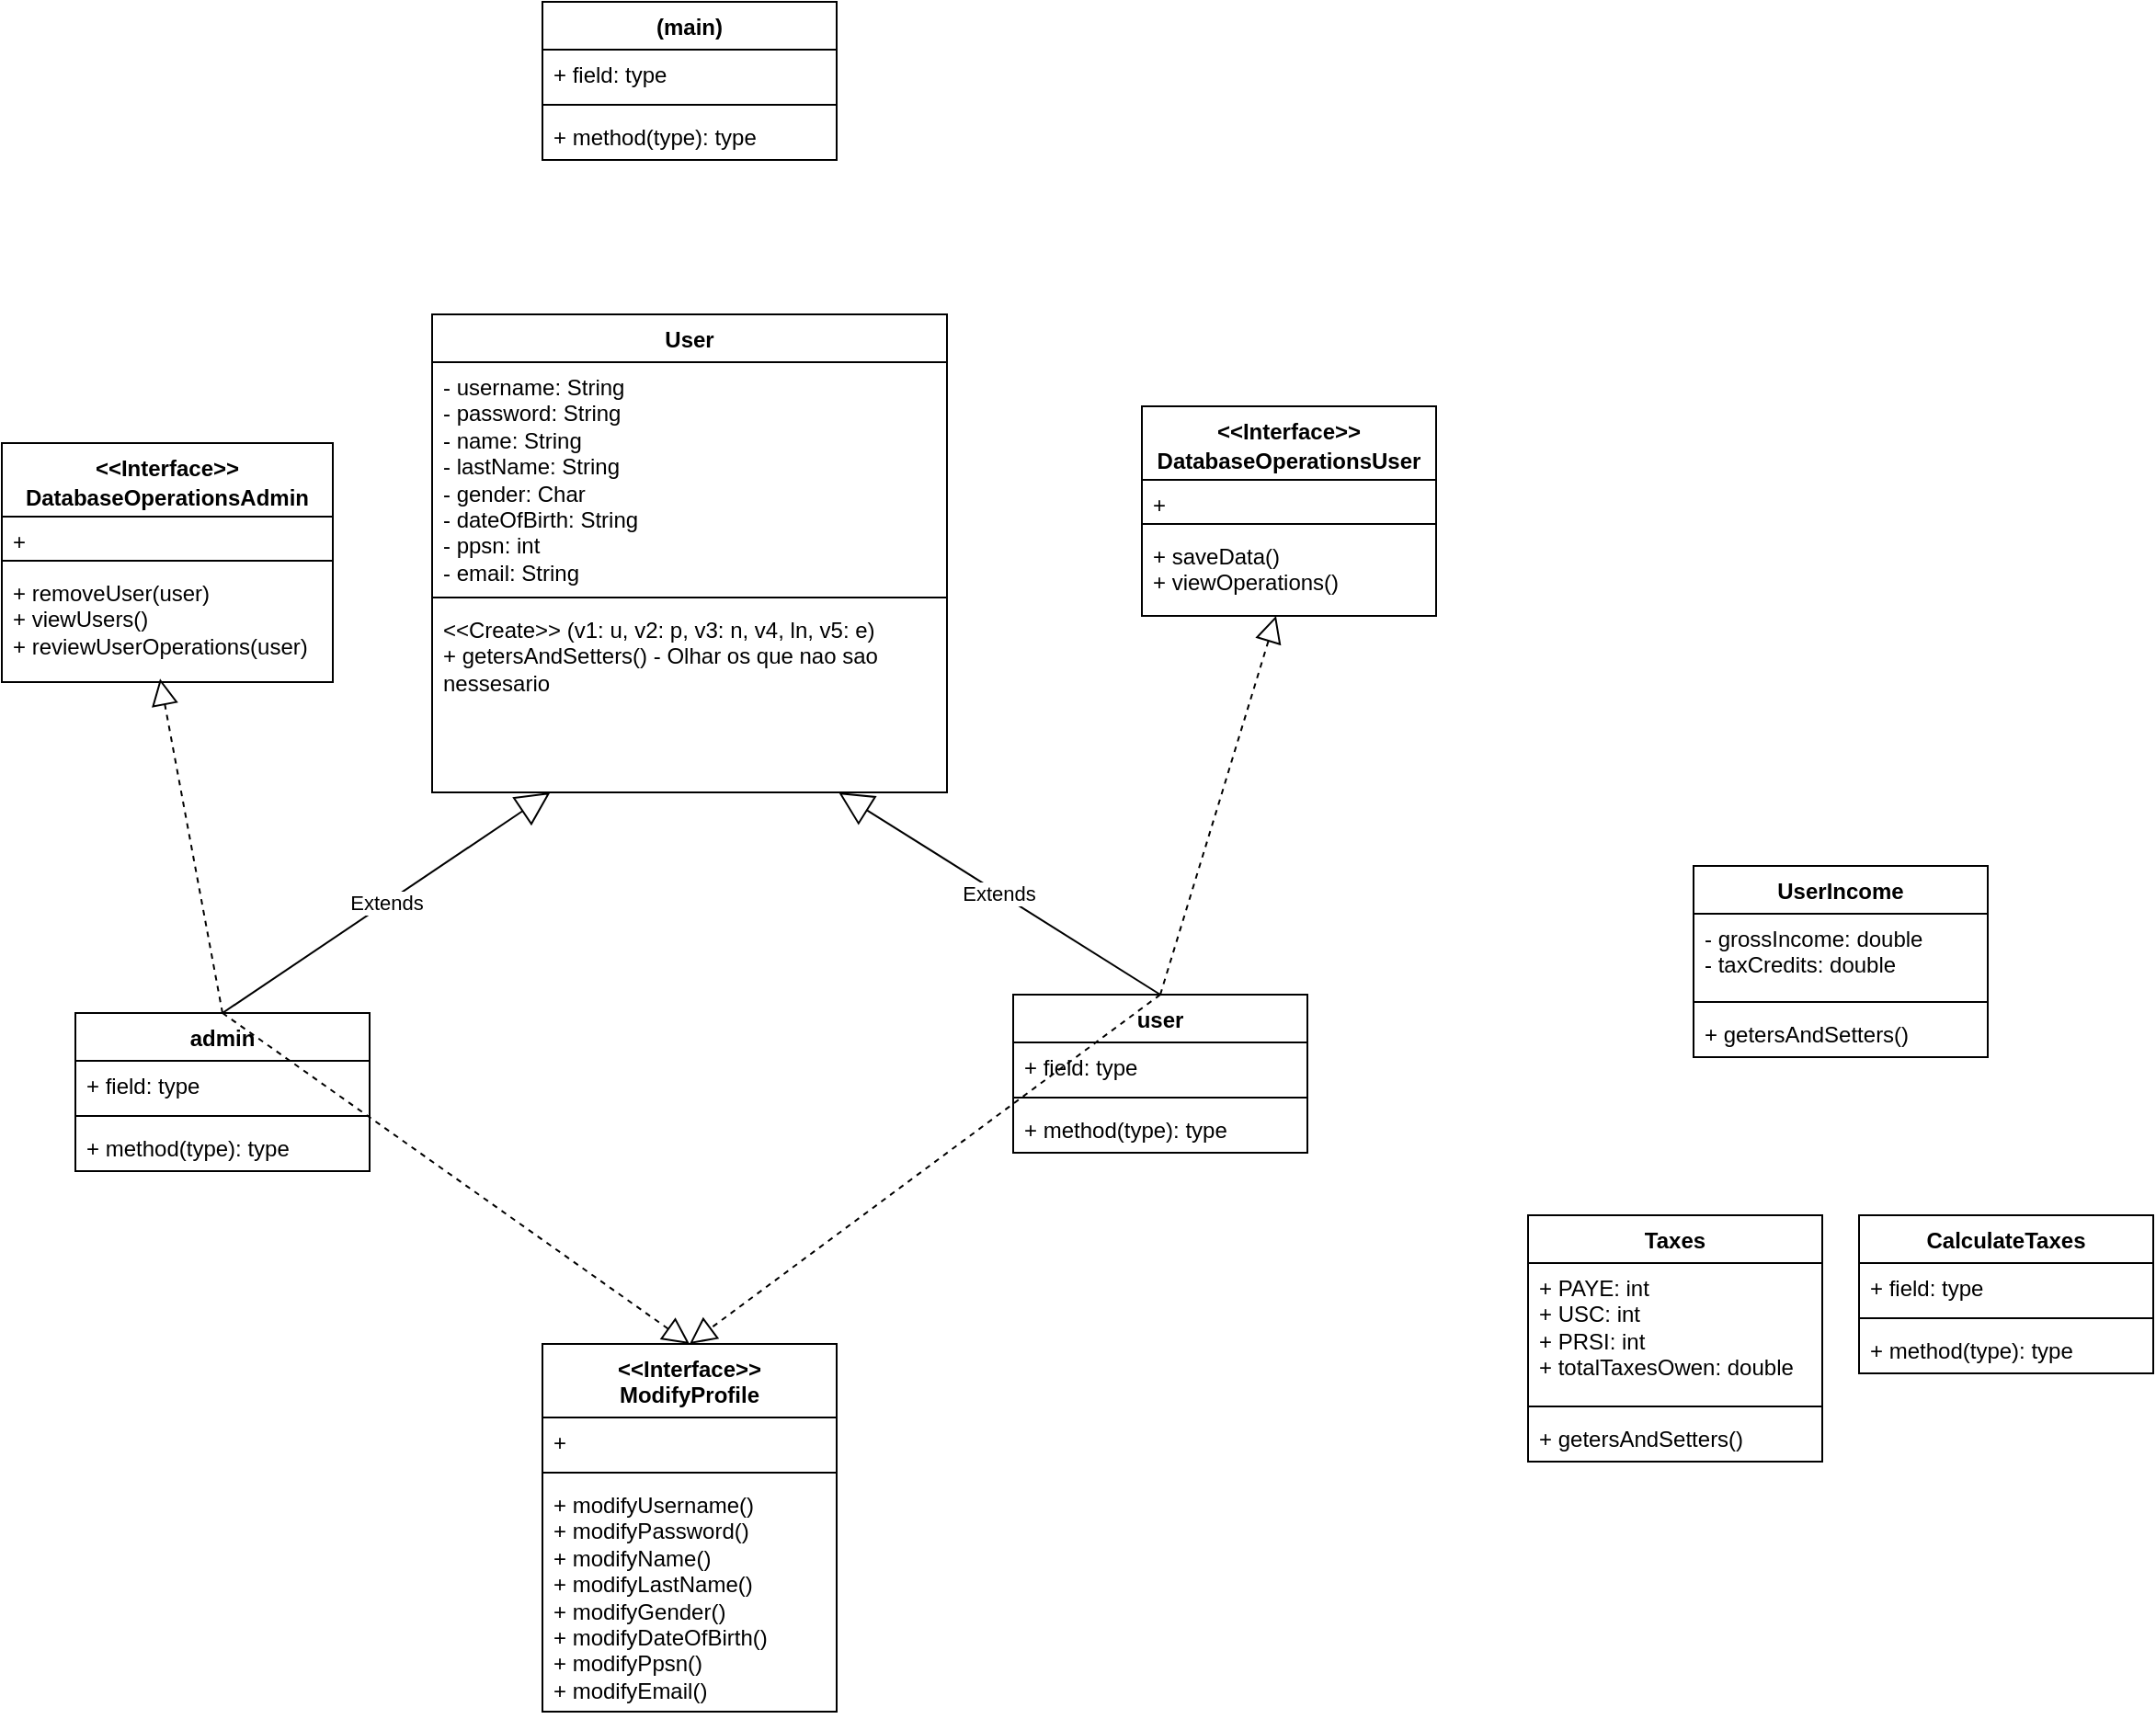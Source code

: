 <mxfile version="22.1.4" type="github">
  <diagram name="Page-1" id="M-RLzAj2AMlfBaLc5TPs">
    <mxGraphModel dx="1272" dy="550" grid="1" gridSize="10" guides="1" tooltips="1" connect="1" arrows="1" fold="1" page="1" pageScale="1" pageWidth="1600" pageHeight="1200" math="0" shadow="0">
      <root>
        <mxCell id="0" />
        <mxCell id="1" parent="0" />
        <mxCell id="FfvsWTbLaAqbSTWe4wbG-1" value="(main)" style="swimlane;fontStyle=1;align=center;verticalAlign=top;childLayout=stackLayout;horizontal=1;startSize=26;horizontalStack=0;resizeParent=1;resizeParentMax=0;resizeLast=0;collapsible=1;marginBottom=0;whiteSpace=wrap;html=1;" parent="1" vertex="1">
          <mxGeometry x="334" y="120" width="160" height="86" as="geometry">
            <mxRectangle x="90" y="140" width="100" height="30" as="alternateBounds" />
          </mxGeometry>
        </mxCell>
        <mxCell id="FfvsWTbLaAqbSTWe4wbG-2" value="+ field: type" style="text;strokeColor=none;fillColor=none;align=left;verticalAlign=top;spacingLeft=4;spacingRight=4;overflow=hidden;rotatable=0;points=[[0,0.5],[1,0.5]];portConstraint=eastwest;whiteSpace=wrap;html=1;" parent="FfvsWTbLaAqbSTWe4wbG-1" vertex="1">
          <mxGeometry y="26" width="160" height="26" as="geometry" />
        </mxCell>
        <mxCell id="FfvsWTbLaAqbSTWe4wbG-3" value="" style="line;strokeWidth=1;fillColor=none;align=left;verticalAlign=middle;spacingTop=-1;spacingLeft=3;spacingRight=3;rotatable=0;labelPosition=right;points=[];portConstraint=eastwest;strokeColor=inherit;" parent="FfvsWTbLaAqbSTWe4wbG-1" vertex="1">
          <mxGeometry y="52" width="160" height="8" as="geometry" />
        </mxCell>
        <mxCell id="FfvsWTbLaAqbSTWe4wbG-4" value="+ method(type): type" style="text;strokeColor=none;fillColor=none;align=left;verticalAlign=top;spacingLeft=4;spacingRight=4;overflow=hidden;rotatable=0;points=[[0,0.5],[1,0.5]];portConstraint=eastwest;whiteSpace=wrap;html=1;" parent="FfvsWTbLaAqbSTWe4wbG-1" vertex="1">
          <mxGeometry y="60" width="160" height="26" as="geometry" />
        </mxCell>
        <mxCell id="FfvsWTbLaAqbSTWe4wbG-5" value="User" style="swimlane;fontStyle=1;align=center;verticalAlign=top;childLayout=stackLayout;horizontal=1;startSize=26;horizontalStack=0;resizeParent=1;resizeParentMax=0;resizeLast=0;collapsible=1;marginBottom=0;whiteSpace=wrap;html=1;" parent="1" vertex="1">
          <mxGeometry x="274" y="290" width="280" height="260" as="geometry" />
        </mxCell>
        <mxCell id="FfvsWTbLaAqbSTWe4wbG-6" value="- username: String&lt;br&gt;- password: String&lt;br&gt;- name: String&lt;br&gt;- lastName: String&lt;br&gt;- gender: Char&lt;br&gt;- dateOfBirth: String&lt;br&gt;- ppsn: int&lt;br&gt;- email: String" style="text;strokeColor=none;fillColor=none;align=left;verticalAlign=top;spacingLeft=4;spacingRight=4;overflow=hidden;rotatable=0;points=[[0,0.5],[1,0.5]];portConstraint=eastwest;whiteSpace=wrap;html=1;" parent="FfvsWTbLaAqbSTWe4wbG-5" vertex="1">
          <mxGeometry y="26" width="280" height="124" as="geometry" />
        </mxCell>
        <mxCell id="FfvsWTbLaAqbSTWe4wbG-7" value="" style="line;strokeWidth=1;fillColor=none;align=left;verticalAlign=middle;spacingTop=-1;spacingLeft=3;spacingRight=3;rotatable=0;labelPosition=right;points=[];portConstraint=eastwest;strokeColor=inherit;" parent="FfvsWTbLaAqbSTWe4wbG-5" vertex="1">
          <mxGeometry y="150" width="280" height="8" as="geometry" />
        </mxCell>
        <mxCell id="FfvsWTbLaAqbSTWe4wbG-8" value="&amp;lt;&amp;lt;Create&amp;gt;&amp;gt; (v1: u, v2: p, v3: n, v4, ln, v5: e)&lt;br&gt;+ getersAndSetters() - Olhar os que nao sao nessesario" style="text;strokeColor=none;fillColor=none;align=left;verticalAlign=top;spacingLeft=4;spacingRight=4;overflow=hidden;rotatable=0;points=[[0,0.5],[1,0.5]];portConstraint=eastwest;whiteSpace=wrap;html=1;" parent="FfvsWTbLaAqbSTWe4wbG-5" vertex="1">
          <mxGeometry y="158" width="280" height="102" as="geometry" />
        </mxCell>
        <mxCell id="FfvsWTbLaAqbSTWe4wbG-9" value="admin" style="swimlane;fontStyle=1;align=center;verticalAlign=top;childLayout=stackLayout;horizontal=1;startSize=26;horizontalStack=0;resizeParent=1;resizeParentMax=0;resizeLast=0;collapsible=1;marginBottom=0;whiteSpace=wrap;html=1;" parent="1" vertex="1">
          <mxGeometry x="80" y="670" width="160" height="86" as="geometry" />
        </mxCell>
        <mxCell id="FfvsWTbLaAqbSTWe4wbG-10" value="+ field: type" style="text;strokeColor=none;fillColor=none;align=left;verticalAlign=top;spacingLeft=4;spacingRight=4;overflow=hidden;rotatable=0;points=[[0,0.5],[1,0.5]];portConstraint=eastwest;whiteSpace=wrap;html=1;" parent="FfvsWTbLaAqbSTWe4wbG-9" vertex="1">
          <mxGeometry y="26" width="160" height="26" as="geometry" />
        </mxCell>
        <mxCell id="FfvsWTbLaAqbSTWe4wbG-11" value="" style="line;strokeWidth=1;fillColor=none;align=left;verticalAlign=middle;spacingTop=-1;spacingLeft=3;spacingRight=3;rotatable=0;labelPosition=right;points=[];portConstraint=eastwest;strokeColor=inherit;" parent="FfvsWTbLaAqbSTWe4wbG-9" vertex="1">
          <mxGeometry y="52" width="160" height="8" as="geometry" />
        </mxCell>
        <mxCell id="FfvsWTbLaAqbSTWe4wbG-12" value="+ method(type): type" style="text;strokeColor=none;fillColor=none;align=left;verticalAlign=top;spacingLeft=4;spacingRight=4;overflow=hidden;rotatable=0;points=[[0,0.5],[1,0.5]];portConstraint=eastwest;whiteSpace=wrap;html=1;" parent="FfvsWTbLaAqbSTWe4wbG-9" vertex="1">
          <mxGeometry y="60" width="160" height="26" as="geometry" />
        </mxCell>
        <mxCell id="FfvsWTbLaAqbSTWe4wbG-13" value="user" style="swimlane;fontStyle=1;align=center;verticalAlign=top;childLayout=stackLayout;horizontal=1;startSize=26;horizontalStack=0;resizeParent=1;resizeParentMax=0;resizeLast=0;collapsible=1;marginBottom=0;whiteSpace=wrap;html=1;" parent="1" vertex="1">
          <mxGeometry x="590" y="660" width="160" height="86" as="geometry" />
        </mxCell>
        <mxCell id="FfvsWTbLaAqbSTWe4wbG-14" value="+ field: type" style="text;strokeColor=none;fillColor=none;align=left;verticalAlign=top;spacingLeft=4;spacingRight=4;overflow=hidden;rotatable=0;points=[[0,0.5],[1,0.5]];portConstraint=eastwest;whiteSpace=wrap;html=1;" parent="FfvsWTbLaAqbSTWe4wbG-13" vertex="1">
          <mxGeometry y="26" width="160" height="26" as="geometry" />
        </mxCell>
        <mxCell id="FfvsWTbLaAqbSTWe4wbG-15" value="" style="line;strokeWidth=1;fillColor=none;align=left;verticalAlign=middle;spacingTop=-1;spacingLeft=3;spacingRight=3;rotatable=0;labelPosition=right;points=[];portConstraint=eastwest;strokeColor=inherit;" parent="FfvsWTbLaAqbSTWe4wbG-13" vertex="1">
          <mxGeometry y="52" width="160" height="8" as="geometry" />
        </mxCell>
        <mxCell id="FfvsWTbLaAqbSTWe4wbG-16" value="+ method(type): type" style="text;strokeColor=none;fillColor=none;align=left;verticalAlign=top;spacingLeft=4;spacingRight=4;overflow=hidden;rotatable=0;points=[[0,0.5],[1,0.5]];portConstraint=eastwest;whiteSpace=wrap;html=1;" parent="FfvsWTbLaAqbSTWe4wbG-13" vertex="1">
          <mxGeometry y="60" width="160" height="26" as="geometry" />
        </mxCell>
        <mxCell id="FfvsWTbLaAqbSTWe4wbG-17" value="Extends" style="endArrow=block;endSize=16;endFill=0;html=1;rounded=0;exitX=0.5;exitY=0;exitDx=0;exitDy=0;" parent="1" source="FfvsWTbLaAqbSTWe4wbG-9" target="FfvsWTbLaAqbSTWe4wbG-8" edge="1">
          <mxGeometry width="160" relative="1" as="geometry">
            <mxPoint x="330" y="580" as="sourcePoint" />
            <mxPoint x="490" y="580" as="targetPoint" />
          </mxGeometry>
        </mxCell>
        <mxCell id="FfvsWTbLaAqbSTWe4wbG-19" value="&amp;lt;&amp;lt;Interface&amp;gt;&amp;gt;&lt;br&gt;DatabaseOperationsAdmin&lt;span style=&quot;color: rgb(255, 255, 255); font-family: &amp;quot;Söhne Mono&amp;quot;, Monaco, &amp;quot;Andale Mono&amp;quot;, &amp;quot;Ubuntu Mono&amp;quot;, monospace; font-size: 14px; font-weight: 400; text-align: left; background-color: rgb(0, 0, 0);&quot;&gt;&lt;/span&gt;" style="swimlane;fontStyle=1;align=center;verticalAlign=top;childLayout=stackLayout;horizontal=1;startSize=40;horizontalStack=0;resizeParent=1;resizeParentMax=0;resizeLast=0;collapsible=1;marginBottom=0;whiteSpace=wrap;html=1;" parent="1" vertex="1">
          <mxGeometry x="40" y="360" width="180" height="130" as="geometry" />
        </mxCell>
        <mxCell id="FfvsWTbLaAqbSTWe4wbG-20" value="+" style="text;strokeColor=none;fillColor=none;align=left;verticalAlign=top;spacingLeft=4;spacingRight=4;overflow=hidden;rotatable=0;points=[[0,0.5],[1,0.5]];portConstraint=eastwest;whiteSpace=wrap;html=1;" parent="FfvsWTbLaAqbSTWe4wbG-19" vertex="1">
          <mxGeometry y="40" width="180" height="20" as="geometry" />
        </mxCell>
        <mxCell id="FfvsWTbLaAqbSTWe4wbG-21" value="" style="line;strokeWidth=1;fillColor=none;align=left;verticalAlign=middle;spacingTop=-1;spacingLeft=3;spacingRight=3;rotatable=0;labelPosition=right;points=[];portConstraint=eastwest;strokeColor=inherit;" parent="FfvsWTbLaAqbSTWe4wbG-19" vertex="1">
          <mxGeometry y="60" width="180" height="8" as="geometry" />
        </mxCell>
        <mxCell id="FfvsWTbLaAqbSTWe4wbG-22" value="+ removeUser(user)&lt;br&gt;+ viewUsers()&lt;br&gt;+ reviewUserOperations(user)" style="text;strokeColor=none;fillColor=none;align=left;verticalAlign=top;spacingLeft=4;spacingRight=4;overflow=hidden;rotatable=0;points=[[0,0.5],[1,0.5]];portConstraint=eastwest;whiteSpace=wrap;html=1;" parent="FfvsWTbLaAqbSTWe4wbG-19" vertex="1">
          <mxGeometry y="68" width="180" height="62" as="geometry" />
        </mxCell>
        <mxCell id="j-LK9VLU8uHjj5R_PVYd-1" value="Extends" style="endArrow=block;endSize=16;endFill=0;html=1;rounded=0;exitX=0.5;exitY=0;exitDx=0;exitDy=0;" parent="1" source="FfvsWTbLaAqbSTWe4wbG-13" target="FfvsWTbLaAqbSTWe4wbG-8" edge="1">
          <mxGeometry width="160" relative="1" as="geometry">
            <mxPoint x="170" y="680" as="sourcePoint" />
            <mxPoint x="460" y="570" as="targetPoint" />
          </mxGeometry>
        </mxCell>
        <mxCell id="UEbPrkV6_T6bgaFJdcqH-5" value="&amp;lt;&amp;lt;Interface&amp;gt;&amp;gt;&lt;br&gt;DatabaseOperationsUser&lt;span style=&quot;color: rgb(255, 255, 255); font-family: &amp;quot;Söhne Mono&amp;quot;, Monaco, &amp;quot;Andale Mono&amp;quot;, &amp;quot;Ubuntu Mono&amp;quot;, monospace; font-size: 14px; font-weight: 400; text-align: left; background-color: rgb(0, 0, 0);&quot;&gt;&lt;/span&gt;" style="swimlane;fontStyle=1;align=center;verticalAlign=top;childLayout=stackLayout;horizontal=1;startSize=40;horizontalStack=0;resizeParent=1;resizeParentMax=0;resizeLast=0;collapsible=1;marginBottom=0;whiteSpace=wrap;html=1;" vertex="1" parent="1">
          <mxGeometry x="660" y="340" width="160" height="114" as="geometry" />
        </mxCell>
        <mxCell id="UEbPrkV6_T6bgaFJdcqH-6" value="+" style="text;strokeColor=none;fillColor=none;align=left;verticalAlign=top;spacingLeft=4;spacingRight=4;overflow=hidden;rotatable=0;points=[[0,0.5],[1,0.5]];portConstraint=eastwest;whiteSpace=wrap;html=1;" vertex="1" parent="UEbPrkV6_T6bgaFJdcqH-5">
          <mxGeometry y="40" width="160" height="20" as="geometry" />
        </mxCell>
        <mxCell id="UEbPrkV6_T6bgaFJdcqH-7" value="" style="line;strokeWidth=1;fillColor=none;align=left;verticalAlign=middle;spacingTop=-1;spacingLeft=3;spacingRight=3;rotatable=0;labelPosition=right;points=[];portConstraint=eastwest;strokeColor=inherit;" vertex="1" parent="UEbPrkV6_T6bgaFJdcqH-5">
          <mxGeometry y="60" width="160" height="8" as="geometry" />
        </mxCell>
        <mxCell id="UEbPrkV6_T6bgaFJdcqH-8" value="+ saveData()&lt;br&gt;+ viewOperations()" style="text;strokeColor=none;fillColor=none;align=left;verticalAlign=top;spacingLeft=4;spacingRight=4;overflow=hidden;rotatable=0;points=[[0,0.5],[1,0.5]];portConstraint=eastwest;whiteSpace=wrap;html=1;" vertex="1" parent="UEbPrkV6_T6bgaFJdcqH-5">
          <mxGeometry y="68" width="160" height="46" as="geometry" />
        </mxCell>
        <mxCell id="UEbPrkV6_T6bgaFJdcqH-9" value="&amp;lt;&amp;lt;Interface&amp;gt;&amp;gt;&lt;br&gt;ModifyProfile" style="swimlane;fontStyle=1;align=center;verticalAlign=top;childLayout=stackLayout;horizontal=1;startSize=40;horizontalStack=0;resizeParent=1;resizeParentMax=0;resizeLast=0;collapsible=1;marginBottom=0;whiteSpace=wrap;html=1;" vertex="1" parent="1">
          <mxGeometry x="334" y="850" width="160" height="200" as="geometry" />
        </mxCell>
        <mxCell id="UEbPrkV6_T6bgaFJdcqH-10" value="+&amp;nbsp;" style="text;strokeColor=none;fillColor=none;align=left;verticalAlign=top;spacingLeft=4;spacingRight=4;overflow=hidden;rotatable=0;points=[[0,0.5],[1,0.5]];portConstraint=eastwest;whiteSpace=wrap;html=1;" vertex="1" parent="UEbPrkV6_T6bgaFJdcqH-9">
          <mxGeometry y="40" width="160" height="26" as="geometry" />
        </mxCell>
        <mxCell id="UEbPrkV6_T6bgaFJdcqH-11" value="" style="line;strokeWidth=1;fillColor=none;align=left;verticalAlign=middle;spacingTop=-1;spacingLeft=3;spacingRight=3;rotatable=0;labelPosition=right;points=[];portConstraint=eastwest;strokeColor=inherit;" vertex="1" parent="UEbPrkV6_T6bgaFJdcqH-9">
          <mxGeometry y="66" width="160" height="8" as="geometry" />
        </mxCell>
        <mxCell id="UEbPrkV6_T6bgaFJdcqH-12" value="+ modifyUsername()&lt;br&gt;+ modifyPassword()&lt;br&gt;+ modifyName()&lt;br&gt;+ modifyLastName()&lt;br&gt;+ modifyGender()&lt;br&gt;+ modifyDateOfBirth()&lt;br&gt;+ modifyPpsn()&lt;br&gt;+ modifyEmail()" style="text;strokeColor=none;fillColor=none;align=left;verticalAlign=top;spacingLeft=4;spacingRight=4;overflow=hidden;rotatable=0;points=[[0,0.5],[1,0.5]];portConstraint=eastwest;whiteSpace=wrap;html=1;" vertex="1" parent="UEbPrkV6_T6bgaFJdcqH-9">
          <mxGeometry y="74" width="160" height="126" as="geometry" />
        </mxCell>
        <mxCell id="UEbPrkV6_T6bgaFJdcqH-13" value="" style="endArrow=block;dashed=1;endFill=0;endSize=12;html=1;rounded=0;exitX=0.5;exitY=0;exitDx=0;exitDy=0;entryX=0.5;entryY=0;entryDx=0;entryDy=0;" edge="1" parent="1" source="FfvsWTbLaAqbSTWe4wbG-9" target="UEbPrkV6_T6bgaFJdcqH-9">
          <mxGeometry width="160" relative="1" as="geometry">
            <mxPoint x="270" y="720" as="sourcePoint" />
            <mxPoint x="430" y="720" as="targetPoint" />
          </mxGeometry>
        </mxCell>
        <mxCell id="UEbPrkV6_T6bgaFJdcqH-14" value="" style="endArrow=block;dashed=1;endFill=0;endSize=12;html=1;rounded=0;exitX=0.5;exitY=0;exitDx=0;exitDy=0;entryX=0.5;entryY=0;entryDx=0;entryDy=0;" edge="1" parent="1" source="FfvsWTbLaAqbSTWe4wbG-13" target="UEbPrkV6_T6bgaFJdcqH-9">
          <mxGeometry width="160" relative="1" as="geometry">
            <mxPoint x="270" y="720" as="sourcePoint" />
            <mxPoint x="490" y="740" as="targetPoint" />
          </mxGeometry>
        </mxCell>
        <mxCell id="UEbPrkV6_T6bgaFJdcqH-15" value="" style="endArrow=block;dashed=1;endFill=0;endSize=12;html=1;rounded=0;exitX=0.5;exitY=0;exitDx=0;exitDy=0;entryX=0.478;entryY=0.97;entryDx=0;entryDy=0;entryPerimeter=0;" edge="1" parent="1" source="FfvsWTbLaAqbSTWe4wbG-9" target="FfvsWTbLaAqbSTWe4wbG-22">
          <mxGeometry width="160" relative="1" as="geometry">
            <mxPoint x="270" y="500" as="sourcePoint" />
            <mxPoint x="120" y="530" as="targetPoint" />
          </mxGeometry>
        </mxCell>
        <mxCell id="UEbPrkV6_T6bgaFJdcqH-17" value="" style="endArrow=block;dashed=1;endFill=0;endSize=12;html=1;rounded=0;exitX=0.5;exitY=0;exitDx=0;exitDy=0;" edge="1" parent="1" source="FfvsWTbLaAqbSTWe4wbG-13" target="UEbPrkV6_T6bgaFJdcqH-8">
          <mxGeometry width="160" relative="1" as="geometry">
            <mxPoint x="270" y="610" as="sourcePoint" />
            <mxPoint x="740" y="500" as="targetPoint" />
          </mxGeometry>
        </mxCell>
        <mxCell id="UEbPrkV6_T6bgaFJdcqH-18" value="Taxes" style="swimlane;fontStyle=1;align=center;verticalAlign=top;childLayout=stackLayout;horizontal=1;startSize=26;horizontalStack=0;resizeParent=1;resizeParentMax=0;resizeLast=0;collapsible=1;marginBottom=0;whiteSpace=wrap;html=1;" vertex="1" parent="1">
          <mxGeometry x="870" y="780" width="160" height="134" as="geometry" />
        </mxCell>
        <mxCell id="UEbPrkV6_T6bgaFJdcqH-19" value="+ PAYE: int&lt;br&gt;+ USC: int&lt;br&gt;+ PRSI: int&lt;br&gt;+ totalTaxesOwen: double" style="text;strokeColor=none;fillColor=none;align=left;verticalAlign=top;spacingLeft=4;spacingRight=4;overflow=hidden;rotatable=0;points=[[0,0.5],[1,0.5]];portConstraint=eastwest;whiteSpace=wrap;html=1;" vertex="1" parent="UEbPrkV6_T6bgaFJdcqH-18">
          <mxGeometry y="26" width="160" height="74" as="geometry" />
        </mxCell>
        <mxCell id="UEbPrkV6_T6bgaFJdcqH-20" value="" style="line;strokeWidth=1;fillColor=none;align=left;verticalAlign=middle;spacingTop=-1;spacingLeft=3;spacingRight=3;rotatable=0;labelPosition=right;points=[];portConstraint=eastwest;strokeColor=inherit;" vertex="1" parent="UEbPrkV6_T6bgaFJdcqH-18">
          <mxGeometry y="100" width="160" height="8" as="geometry" />
        </mxCell>
        <mxCell id="UEbPrkV6_T6bgaFJdcqH-21" value="+ getersAndSetters()" style="text;strokeColor=none;fillColor=none;align=left;verticalAlign=top;spacingLeft=4;spacingRight=4;overflow=hidden;rotatable=0;points=[[0,0.5],[1,0.5]];portConstraint=eastwest;whiteSpace=wrap;html=1;" vertex="1" parent="UEbPrkV6_T6bgaFJdcqH-18">
          <mxGeometry y="108" width="160" height="26" as="geometry" />
        </mxCell>
        <mxCell id="UEbPrkV6_T6bgaFJdcqH-22" value="UserIncome" style="swimlane;fontStyle=1;align=center;verticalAlign=top;childLayout=stackLayout;horizontal=1;startSize=26;horizontalStack=0;resizeParent=1;resizeParentMax=0;resizeLast=0;collapsible=1;marginBottom=0;whiteSpace=wrap;html=1;" vertex="1" parent="1">
          <mxGeometry x="960" y="590" width="160" height="104" as="geometry" />
        </mxCell>
        <mxCell id="UEbPrkV6_T6bgaFJdcqH-23" value="- grossIncome: double&lt;br&gt;- taxCredits: double" style="text;strokeColor=none;fillColor=none;align=left;verticalAlign=top;spacingLeft=4;spacingRight=4;overflow=hidden;rotatable=0;points=[[0,0.5],[1,0.5]];portConstraint=eastwest;whiteSpace=wrap;html=1;" vertex="1" parent="UEbPrkV6_T6bgaFJdcqH-22">
          <mxGeometry y="26" width="160" height="44" as="geometry" />
        </mxCell>
        <mxCell id="UEbPrkV6_T6bgaFJdcqH-24" value="" style="line;strokeWidth=1;fillColor=none;align=left;verticalAlign=middle;spacingTop=-1;spacingLeft=3;spacingRight=3;rotatable=0;labelPosition=right;points=[];portConstraint=eastwest;strokeColor=inherit;" vertex="1" parent="UEbPrkV6_T6bgaFJdcqH-22">
          <mxGeometry y="70" width="160" height="8" as="geometry" />
        </mxCell>
        <mxCell id="UEbPrkV6_T6bgaFJdcqH-25" value="+ getersAndSetters()" style="text;strokeColor=none;fillColor=none;align=left;verticalAlign=top;spacingLeft=4;spacingRight=4;overflow=hidden;rotatable=0;points=[[0,0.5],[1,0.5]];portConstraint=eastwest;whiteSpace=wrap;html=1;" vertex="1" parent="UEbPrkV6_T6bgaFJdcqH-22">
          <mxGeometry y="78" width="160" height="26" as="geometry" />
        </mxCell>
        <mxCell id="UEbPrkV6_T6bgaFJdcqH-26" value="CalculateTaxes" style="swimlane;fontStyle=1;align=center;verticalAlign=top;childLayout=stackLayout;horizontal=1;startSize=26;horizontalStack=0;resizeParent=1;resizeParentMax=0;resizeLast=0;collapsible=1;marginBottom=0;whiteSpace=wrap;html=1;" vertex="1" parent="1">
          <mxGeometry x="1050" y="780" width="160" height="86" as="geometry" />
        </mxCell>
        <mxCell id="UEbPrkV6_T6bgaFJdcqH-27" value="+ field: type" style="text;strokeColor=none;fillColor=none;align=left;verticalAlign=top;spacingLeft=4;spacingRight=4;overflow=hidden;rotatable=0;points=[[0,0.5],[1,0.5]];portConstraint=eastwest;whiteSpace=wrap;html=1;" vertex="1" parent="UEbPrkV6_T6bgaFJdcqH-26">
          <mxGeometry y="26" width="160" height="26" as="geometry" />
        </mxCell>
        <mxCell id="UEbPrkV6_T6bgaFJdcqH-28" value="" style="line;strokeWidth=1;fillColor=none;align=left;verticalAlign=middle;spacingTop=-1;spacingLeft=3;spacingRight=3;rotatable=0;labelPosition=right;points=[];portConstraint=eastwest;strokeColor=inherit;" vertex="1" parent="UEbPrkV6_T6bgaFJdcqH-26">
          <mxGeometry y="52" width="160" height="8" as="geometry" />
        </mxCell>
        <mxCell id="UEbPrkV6_T6bgaFJdcqH-29" value="+ method(type): type" style="text;strokeColor=none;fillColor=none;align=left;verticalAlign=top;spacingLeft=4;spacingRight=4;overflow=hidden;rotatable=0;points=[[0,0.5],[1,0.5]];portConstraint=eastwest;whiteSpace=wrap;html=1;" vertex="1" parent="UEbPrkV6_T6bgaFJdcqH-26">
          <mxGeometry y="60" width="160" height="26" as="geometry" />
        </mxCell>
      </root>
    </mxGraphModel>
  </diagram>
</mxfile>
